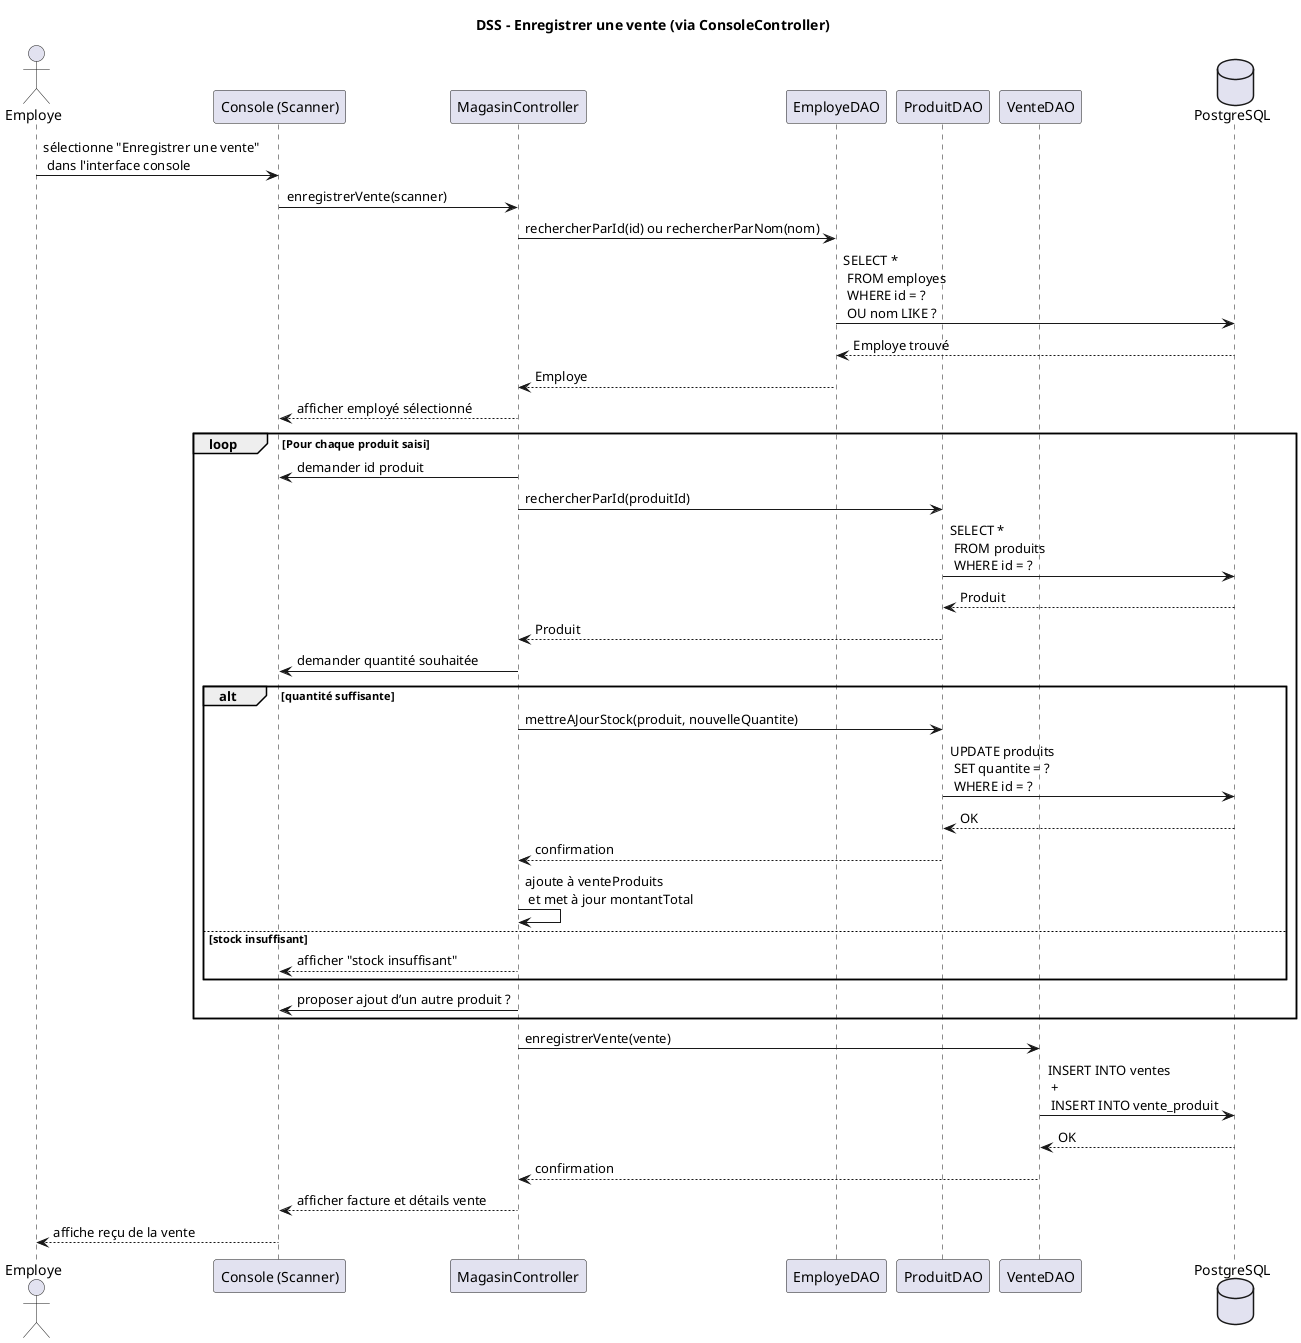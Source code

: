 @startuml
title DSS – Enregistrer une vente (via ConsoleController)

' === Acteurs et composants impliqués ===
actor Employe
participant "Console (Scanner)" as Console
participant "MagasinController" as Controller
participant "EmployeDAO" as EmployeDAO
participant "ProduitDAO" as ProduitDAO
participant "VenteDAO" as VenteDAO
database "PostgreSQL"

' === Début du scénario ===
' L'employé choisit d'enregistrer une vente via le menu console
Employe -> Console : sélectionne "Enregistrer une vente" \n dans l'interface console
Console -> Controller : enregistrerVente(scanner)

' === Étape 1 : Identification de l'employé ===
' Le contrôleur demande l'identification d’un employé à partir de l'id ou du nom
Controller -> EmployeDAO : rechercherParId(id) ou rechercherParNom(nom)
' Requête SQL pour retrouver l'employé
EmployeDAO -> PostgreSQL : SELECT * \n FROM employes \n WHERE id = ? \n OU nom LIKE ?
PostgreSQL --> EmployeDAO : Employe trouvé
EmployeDAO --> Controller : Employe
' Le contrôleur affiche les informations de l'employé dans la console
Controller --> Console : afficher employé sélectionné

' === Étape 2 : Boucle de sélection des produits ===
' L'utilisateur entre un ou plusieurs produits avec quantités
loop Pour chaque produit saisi
    ' Le contrôleur demande un identifiant de produit
    Controller -> Console : demander id produit
    ' Recherche du produit dans la base
    Controller -> ProduitDAO : rechercherParId(produitId)
    ProduitDAO -> PostgreSQL : SELECT * \n FROM produits \n WHERE id = ?
    PostgreSQL --> ProduitDAO : Produit
    ProduitDAO --> Controller : Produit

    ' Demande de quantité à l'utilisateur
    Controller -> Console : demander quantité souhaitée

    alt quantité suffisante
        ' Mise à jour du stock si la quantité est disponible
        Controller -> ProduitDAO : mettreAJourStock(produit, nouvelleQuantite)
        ProduitDAO -> PostgreSQL : UPDATE produits \n SET quantite = ? \n WHERE id = ?
        PostgreSQL --> ProduitDAO : OK
        ProduitDAO --> Controller : confirmation
        ' Le contrôleur ajoute le produit à la vente en cours et met à jour le total
        Controller -> Controller : ajoute à venteProduits \n et met à jour montantTotal
    else stock insuffisant
        ' Affichage d'un message d'erreur si le stock est insuffisant
        Controller --> Console : afficher "stock insuffisant"
    end

    ' Proposition d’ajouter un autre produit
    Controller -> Console : proposer ajout d’un autre produit ?
end

' === Étape 3 : Création et enregistrement de la vente ===
' Enregistrement complet de la vente et des produits associés
Controller -> VenteDAO : enregistrerVente(vente)
' Insertion SQL de la vente et des lignes de produits associées
VenteDAO -> PostgreSQL : INSERT INTO ventes \n + \n INSERT INTO vente_produit
PostgreSQL --> VenteDAO : OK
VenteDAO --> Controller : confirmation

' === Étape finale : affichage confirmation ===
' Affichage du reçu de la vente à l’utilisateur
Controller --> Console : afficher facture et détails vente
Console --> Employe : affiche reçu de la vente
@enduml
